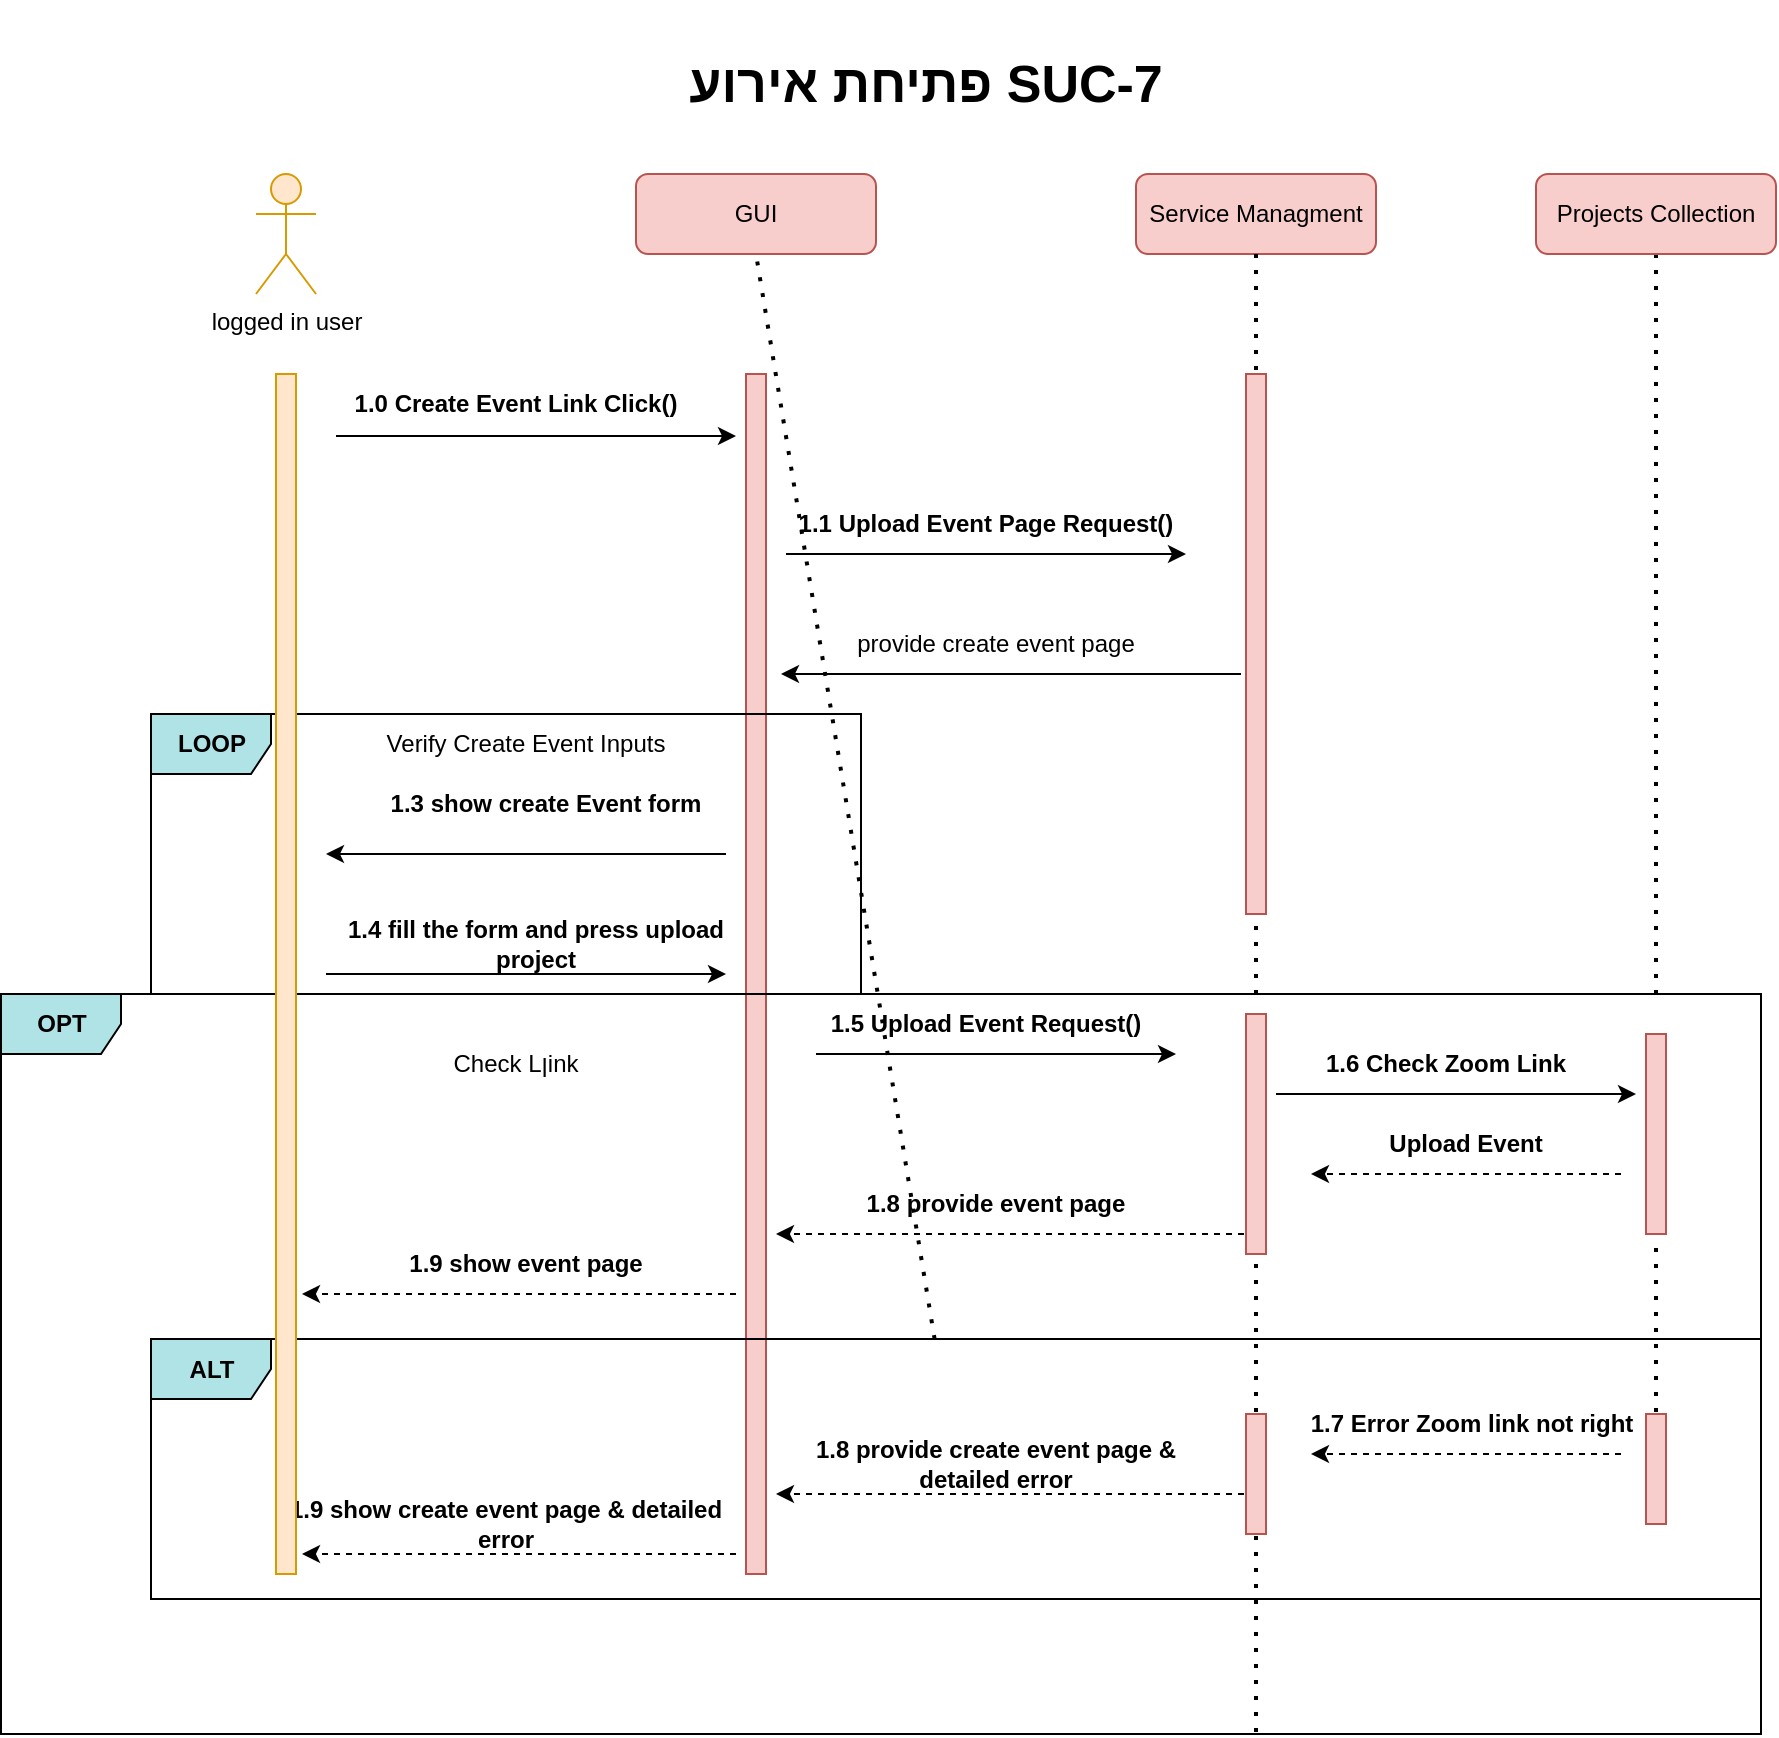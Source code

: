 <mxfile version="15.4.0" type="device"><diagram id="so9zBWJR320MwXkCjoFM" name="Page-1"><mxGraphModel dx="1554" dy="-2663" grid="1" gridSize="10" guides="1" tooltips="1" connect="1" arrows="1" fold="1" page="1" pageScale="1" pageWidth="827" pageHeight="1169" math="0" shadow="0"><root><mxCell id="0"/><mxCell id="1" parent="0"/><mxCell id="YJ3bHpok3ZU00xFH3Kx2-1" value="Service Managment" style="rounded=1;whiteSpace=wrap;html=1;fillColor=#f8cecc;strokeColor=#b85450;" vertex="1" parent="1"><mxGeometry x="230" y="4340" width="120" height="40" as="geometry"/></mxCell><mxCell id="YJ3bHpok3ZU00xFH3Kx2-2" value="logged in user" style="shape=umlActor;verticalLabelPosition=bottom;verticalAlign=top;html=1;outlineConnect=0;fillColor=#ffe6cc;strokeColor=#d79b00;" vertex="1" parent="1"><mxGeometry x="-210" y="4340" width="30" height="60" as="geometry"/></mxCell><mxCell id="YJ3bHpok3ZU00xFH3Kx2-3" value="&lt;p class=&quot;MsoNormal&quot; dir=&quot;RTL&quot;&gt;&lt;span lang=&quot;EN-GB&quot; dir=&quot;LTR&quot;&gt;SUC-7&lt;/span&gt;&lt;span dir=&quot;RTL&quot;&gt;&lt;/span&gt;&lt;span dir=&quot;RTL&quot;&gt;&lt;/span&gt;&lt;span lang=&quot;HE&quot; style=&quot;font-family: &amp;#34;david&amp;#34; , sans-serif&quot;&gt;&lt;span dir=&quot;RTL&quot;&gt;&lt;/span&gt;&lt;span dir=&quot;RTL&quot;&gt;&lt;/span&gt; פתיחת אירוע&lt;/span&gt;&lt;/p&gt;" style="text;html=1;strokeColor=none;fillColor=none;align=center;verticalAlign=middle;whiteSpace=wrap;rounded=0;fontStyle=1;fontSize=26;" vertex="1" parent="1"><mxGeometry x="-180" y="4270" width="610" height="50" as="geometry"/></mxCell><mxCell id="YJ3bHpok3ZU00xFH3Kx2-4" value="" style="endArrow=none;dashed=1;html=1;dashPattern=1 3;strokeWidth=2;rounded=0;fontSize=14;entryX=0.5;entryY=1;entryDx=0;entryDy=0;startArrow=none;" edge="1" parent="1" target="YJ3bHpok3ZU00xFH3Kx2-1"><mxGeometry width="50" height="50" relative="1" as="geometry"><mxPoint x="290" y="4750" as="sourcePoint"/><mxPoint x="340" y="4520" as="targetPoint"/></mxGeometry></mxCell><mxCell id="YJ3bHpok3ZU00xFH3Kx2-5" value="" style="endArrow=none;dashed=1;html=1;dashPattern=1 3;strokeWidth=2;rounded=0;fontSize=14;entryX=0.5;entryY=1;entryDx=0;entryDy=0;startArrow=none;" edge="1" parent="1"><mxGeometry width="50" height="50" relative="1" as="geometry"><mxPoint x="490" y="4750" as="sourcePoint"/><mxPoint x="490" y="4380" as="targetPoint"/></mxGeometry></mxCell><mxCell id="YJ3bHpok3ZU00xFH3Kx2-6" value="" style="html=1;points=[];perimeter=orthogonalPerimeter;fontSize=14;fillColor=#f8cecc;strokeColor=#b85450;perimeterSpacing=1;rounded=0;shadow=0;glass=0;sketch=0;" vertex="1" parent="1"><mxGeometry x="285" y="4440" width="10" height="270" as="geometry"/></mxCell><mxCell id="YJ3bHpok3ZU00xFH3Kx2-7" value="" style="endArrow=classic;html=1;rounded=0;fontSize=14;" edge="1" parent="1"><mxGeometry width="50" height="50" relative="1" as="geometry"><mxPoint x="-170.0" y="4471" as="sourcePoint"/><mxPoint x="30" y="4471" as="targetPoint"/></mxGeometry></mxCell><mxCell id="YJ3bHpok3ZU00xFH3Kx2-8" value="1.0 Create Event Link Click()" style="text;html=1;strokeColor=none;fillColor=none;align=center;verticalAlign=middle;whiteSpace=wrap;rounded=0;shadow=0;glass=0;sketch=0;fontSize=12;fontStyle=1" vertex="1" parent="1"><mxGeometry x="-170" y="4450" width="180" height="10" as="geometry"/></mxCell><mxCell id="YJ3bHpok3ZU00xFH3Kx2-9" value="" style="endArrow=classic;html=1;rounded=0;fontSize=14;" edge="1" parent="1"><mxGeometry width="50" height="50" relative="1" as="geometry"><mxPoint x="25" y="4680" as="sourcePoint"/><mxPoint x="-175.0" y="4680" as="targetPoint"/></mxGeometry></mxCell><mxCell id="YJ3bHpok3ZU00xFH3Kx2-10" value="&lt;font style=&quot;font-size: 12px&quot;&gt;&lt;b style=&quot;font-size: 12px&quot;&gt;1.3 show create Event form&lt;/b&gt;&lt;/font&gt;" style="text;html=1;strokeColor=none;fillColor=none;align=center;verticalAlign=middle;whiteSpace=wrap;rounded=0;shadow=0;glass=0;sketch=0;fontSize=12;" vertex="1" parent="1"><mxGeometry x="-165" y="4650" width="200" height="10" as="geometry"/></mxCell><mxCell id="YJ3bHpok3ZU00xFH3Kx2-11" value="" style="endArrow=classic;html=1;rounded=0;fontSize=14;exitX=0.983;exitY=0.038;exitDx=0;exitDy=0;exitPerimeter=0;" edge="1" parent="1"><mxGeometry width="50" height="50" relative="1" as="geometry"><mxPoint x="-175.004" y="4739.996" as="sourcePoint"/><mxPoint x="25" y="4740" as="targetPoint"/></mxGeometry></mxCell><mxCell id="YJ3bHpok3ZU00xFH3Kx2-12" value="&lt;font style=&quot;font-size: 12px&quot;&gt;&lt;b style=&quot;font-size: 12px&quot;&gt;1.4 fill the form and press upload project&lt;/b&gt;&lt;/font&gt;" style="text;html=1;strokeColor=none;fillColor=none;align=center;verticalAlign=middle;whiteSpace=wrap;rounded=0;shadow=0;glass=0;sketch=0;fontSize=12;" vertex="1" parent="1"><mxGeometry x="-185" y="4720" width="230" height="10" as="geometry"/></mxCell><mxCell id="YJ3bHpok3ZU00xFH3Kx2-13" value="Verify Create Event Inputs" style="text;html=1;strokeColor=none;fillColor=none;align=center;verticalAlign=middle;whiteSpace=wrap;rounded=0;shadow=0;glass=0;sketch=0;fontSize=12;" vertex="1" parent="1"><mxGeometry x="-175" y="4620" width="200" height="10" as="geometry"/></mxCell><mxCell id="YJ3bHpok3ZU00xFH3Kx2-14" value="" style="html=1;points=[];perimeter=orthogonalPerimeter;fontSize=14;fillColor=#f8cecc;strokeColor=#b85450;perimeterSpacing=1;rounded=0;shadow=0;glass=0;sketch=0;" vertex="1" parent="1"><mxGeometry x="485" y="4770" width="10" height="100" as="geometry"/></mxCell><mxCell id="YJ3bHpok3ZU00xFH3Kx2-15" value="" style="endArrow=none;dashed=1;html=1;dashPattern=1 3;strokeWidth=2;rounded=0;fontSize=14;entryX=0.5;entryY=1;entryDx=0;entryDy=0;startArrow=none;" edge="1" parent="1" source="YJ3bHpok3ZU00xFH3Kx2-35" target="YJ3bHpok3ZU00xFH3Kx2-14"><mxGeometry width="50" height="50" relative="1" as="geometry"><mxPoint x="490" y="5119" as="sourcePoint"/><mxPoint x="485" y="4479" as="targetPoint"/></mxGeometry></mxCell><mxCell id="YJ3bHpok3ZU00xFH3Kx2-16" value="GUI" style="rounded=1;whiteSpace=wrap;html=1;fillColor=#f8cecc;strokeColor=#b85450;" vertex="1" parent="1"><mxGeometry x="-20" y="4340" width="120" height="40" as="geometry"/></mxCell><mxCell id="YJ3bHpok3ZU00xFH3Kx2-17" value="" style="endArrow=classic;html=1;rounded=0;fontSize=14;exitX=0.983;exitY=0.038;exitDx=0;exitDy=0;exitPerimeter=0;" edge="1" parent="1"><mxGeometry width="50" height="50" relative="1" as="geometry"><mxPoint x="69.996" y="4779.996" as="sourcePoint"/><mxPoint x="250" y="4780" as="targetPoint"/></mxGeometry></mxCell><mxCell id="YJ3bHpok3ZU00xFH3Kx2-18" value="&lt;font style=&quot;font-size: 12px&quot;&gt;&lt;b style=&quot;font-size: 12px&quot;&gt;1.5 Upload Event Request()&lt;/b&gt;&lt;/font&gt;" style="text;html=1;strokeColor=none;fillColor=none;align=center;verticalAlign=middle;whiteSpace=wrap;rounded=0;shadow=0;glass=0;sketch=0;fontSize=12;" vertex="1" parent="1"><mxGeometry x="40" y="4760" width="230" height="10" as="geometry"/></mxCell><mxCell id="YJ3bHpok3ZU00xFH3Kx2-19" value="" style="endArrow=classic;html=1;rounded=0;fontSize=14;exitX=0.983;exitY=0.038;exitDx=0;exitDy=0;exitPerimeter=0;" edge="1" parent="1"><mxGeometry width="50" height="50" relative="1" as="geometry"><mxPoint x="299.996" y="4799.996" as="sourcePoint"/><mxPoint x="480" y="4800" as="targetPoint"/></mxGeometry></mxCell><mxCell id="YJ3bHpok3ZU00xFH3Kx2-20" value="&lt;font style=&quot;font-size: 12px&quot;&gt;&lt;b style=&quot;font-size: 12px&quot;&gt;1.6 Check Zoom Link&lt;/b&gt;&lt;/font&gt;" style="text;html=1;strokeColor=none;fillColor=none;align=center;verticalAlign=middle;whiteSpace=wrap;rounded=0;shadow=0;glass=0;sketch=0;fontSize=12;" vertex="1" parent="1"><mxGeometry x="270" y="4780" width="230" height="10" as="geometry"/></mxCell><mxCell id="YJ3bHpok3ZU00xFH3Kx2-21" value="&lt;font style=&quot;font-size: 12px&quot;&gt;&lt;b style=&quot;font-size: 12px&quot;&gt;Upload Event&lt;/b&gt;&lt;/font&gt;" style="text;html=1;strokeColor=none;fillColor=none;align=center;verticalAlign=middle;whiteSpace=wrap;rounded=0;shadow=0;glass=0;sketch=0;fontSize=12;" vertex="1" parent="1"><mxGeometry x="280" y="4820" width="230" height="10" as="geometry"/></mxCell><mxCell id="YJ3bHpok3ZU00xFH3Kx2-22" value="" style="endArrow=classic;html=1;rounded=0;fontSize=14;dashed=1;" edge="1" parent="1"><mxGeometry width="50" height="50" relative="1" as="geometry"><mxPoint x="472.5" y="4840" as="sourcePoint"/><mxPoint x="317.5" y="4840" as="targetPoint"/></mxGeometry></mxCell><mxCell id="YJ3bHpok3ZU00xFH3Kx2-23" value="" style="html=1;points=[];perimeter=orthogonalPerimeter;fontSize=14;fillColor=#f8cecc;strokeColor=#b85450;perimeterSpacing=1;rounded=0;shadow=0;glass=0;sketch=0;" vertex="1" parent="1"><mxGeometry x="285" y="4760" width="10" height="120" as="geometry"/></mxCell><mxCell id="YJ3bHpok3ZU00xFH3Kx2-24" value="" style="endArrow=none;dashed=1;html=1;dashPattern=1 3;strokeWidth=2;rounded=0;fontSize=14;entryX=0.5;entryY=1;entryDx=0;entryDy=0;startArrow=none;" edge="1" parent="1" source="YJ3bHpok3ZU00xFH3Kx2-36" target="YJ3bHpok3ZU00xFH3Kx2-23"><mxGeometry width="50" height="50" relative="1" as="geometry"><mxPoint x="290" y="5130" as="sourcePoint"/><mxPoint x="290" y="4370" as="targetPoint"/></mxGeometry></mxCell><mxCell id="YJ3bHpok3ZU00xFH3Kx2-25" value="" style="endArrow=classic;html=1;rounded=0;fontSize=14;dashed=1;" edge="1" parent="1" source="YJ3bHpok3ZU00xFH3Kx2-23"><mxGeometry width="50" height="50" relative="1" as="geometry"><mxPoint x="205" y="4870" as="sourcePoint"/><mxPoint x="50" y="4870" as="targetPoint"/></mxGeometry></mxCell><mxCell id="YJ3bHpok3ZU00xFH3Kx2-26" value="&lt;font style=&quot;font-size: 12px&quot;&gt;&lt;b style=&quot;font-size: 12px&quot;&gt;1.8 provide event page&lt;/b&gt;&lt;/font&gt;" style="text;html=1;strokeColor=none;fillColor=none;align=center;verticalAlign=middle;whiteSpace=wrap;rounded=0;shadow=0;glass=0;sketch=0;fontSize=12;" vertex="1" parent="1"><mxGeometry x="45" y="4850" width="230" height="10" as="geometry"/></mxCell><mxCell id="YJ3bHpok3ZU00xFH3Kx2-27" value="" style="endArrow=classic;html=1;rounded=0;fontSize=14;dashed=1;" edge="1" parent="1"><mxGeometry width="50" height="50" relative="1" as="geometry"><mxPoint x="30" y="4900" as="sourcePoint"/><mxPoint x="-187.0" y="4900" as="targetPoint"/></mxGeometry></mxCell><mxCell id="YJ3bHpok3ZU00xFH3Kx2-28" value="&lt;font style=&quot;font-size: 12px&quot;&gt;&lt;b style=&quot;font-size: 12px&quot;&gt;1.9 show event page&lt;/b&gt;&lt;/font&gt;" style="text;html=1;strokeColor=none;fillColor=none;align=center;verticalAlign=middle;whiteSpace=wrap;rounded=0;shadow=0;glass=0;sketch=0;fontSize=12;" vertex="1" parent="1"><mxGeometry x="-190" y="4880" width="230" height="10" as="geometry"/></mxCell><mxCell id="YJ3bHpok3ZU00xFH3Kx2-29" value="Check Lןink" style="text;html=1;strokeColor=none;fillColor=none;align=center;verticalAlign=middle;whiteSpace=wrap;rounded=0;shadow=0;glass=0;sketch=0;fontSize=12;" vertex="1" parent="1"><mxGeometry x="-180" y="4780" width="200" height="10" as="geometry"/></mxCell><mxCell id="YJ3bHpok3ZU00xFH3Kx2-30" value="" style="endArrow=classic;html=1;rounded=0;fontSize=14;dashed=1;" edge="1" parent="1"><mxGeometry width="50" height="50" relative="1" as="geometry"><mxPoint x="472.5" y="4980" as="sourcePoint"/><mxPoint x="317.5" y="4980" as="targetPoint"/></mxGeometry></mxCell><mxCell id="YJ3bHpok3ZU00xFH3Kx2-31" value="" style="endArrow=classic;html=1;rounded=0;fontSize=14;dashed=1;" edge="1" parent="1"><mxGeometry width="50" height="50" relative="1" as="geometry"><mxPoint x="284" y="5000" as="sourcePoint"/><mxPoint x="50" y="5000" as="targetPoint"/></mxGeometry></mxCell><mxCell id="YJ3bHpok3ZU00xFH3Kx2-32" value="&lt;font style=&quot;font-size: 12px&quot;&gt;&lt;b style=&quot;font-size: 12px&quot;&gt;1.8 provide create event page &amp;amp; detailed error&lt;/b&gt;&lt;/font&gt;" style="text;html=1;strokeColor=none;fillColor=none;align=center;verticalAlign=middle;whiteSpace=wrap;rounded=0;shadow=0;glass=0;sketch=0;fontSize=12;" vertex="1" parent="1"><mxGeometry x="45" y="4980" width="230" height="10" as="geometry"/></mxCell><mxCell id="YJ3bHpok3ZU00xFH3Kx2-33" value="" style="endArrow=classic;html=1;rounded=0;fontSize=14;dashed=1;" edge="1" parent="1"><mxGeometry width="50" height="50" relative="1" as="geometry"><mxPoint x="30" y="5030" as="sourcePoint"/><mxPoint x="-187.0" y="5030" as="targetPoint"/></mxGeometry></mxCell><mxCell id="YJ3bHpok3ZU00xFH3Kx2-34" value="&lt;font style=&quot;font-size: 12px&quot;&gt;&lt;b style=&quot;font-size: 12px&quot;&gt;1.9 show create event page &amp;amp; detailed error&lt;/b&gt;&lt;/font&gt;" style="text;html=1;strokeColor=none;fillColor=none;align=center;verticalAlign=middle;whiteSpace=wrap;rounded=0;shadow=0;glass=0;sketch=0;fontSize=12;" vertex="1" parent="1"><mxGeometry x="-200" y="5010" width="230" height="10" as="geometry"/></mxCell><mxCell id="YJ3bHpok3ZU00xFH3Kx2-35" value="" style="html=1;points=[];perimeter=orthogonalPerimeter;fontSize=14;fillColor=#f8cecc;strokeColor=#b85450;perimeterSpacing=1;rounded=0;shadow=0;glass=0;sketch=0;" vertex="1" parent="1"><mxGeometry x="485" y="4960" width="10" height="55" as="geometry"/></mxCell><mxCell id="YJ3bHpok3ZU00xFH3Kx2-36" value="" style="html=1;points=[];perimeter=orthogonalPerimeter;fontSize=14;fillColor=#f8cecc;strokeColor=#b85450;perimeterSpacing=1;rounded=0;shadow=0;glass=0;sketch=0;" vertex="1" parent="1"><mxGeometry x="285" y="4960" width="10" height="60" as="geometry"/></mxCell><mxCell id="YJ3bHpok3ZU00xFH3Kx2-37" value="" style="endArrow=none;dashed=1;html=1;dashPattern=1 3;strokeWidth=2;rounded=0;fontSize=14;entryX=0.5;entryY=1;entryDx=0;entryDy=0;startArrow=none;" edge="1" parent="1" target="YJ3bHpok3ZU00xFH3Kx2-36"><mxGeometry width="50" height="50" relative="1" as="geometry"><mxPoint x="290" y="5119" as="sourcePoint"/><mxPoint x="290" y="4881" as="targetPoint"/></mxGeometry></mxCell><mxCell id="YJ3bHpok3ZU00xFH3Kx2-38" value="" style="endArrow=classic;html=1;rounded=0;fontSize=14;" edge="1" parent="1"><mxGeometry width="50" height="50" relative="1" as="geometry"><mxPoint x="55" y="4530" as="sourcePoint"/><mxPoint x="255" y="4530" as="targetPoint"/></mxGeometry></mxCell><mxCell id="YJ3bHpok3ZU00xFH3Kx2-39" value="&lt;font style=&quot;font-size: 12px&quot;&gt;1.1 Upload Event Page Request()&lt;br&gt;&lt;/font&gt;" style="text;html=1;strokeColor=none;fillColor=none;align=center;verticalAlign=middle;whiteSpace=wrap;rounded=0;shadow=0;glass=0;sketch=0;fontSize=12;fontStyle=1" vertex="1" parent="1"><mxGeometry x="55" y="4510" width="200" height="10" as="geometry"/></mxCell><mxCell id="YJ3bHpok3ZU00xFH3Kx2-40" value="" style="endArrow=classic;html=1;rounded=0;fontSize=14;" edge="1" parent="1"><mxGeometry width="50" height="50" relative="1" as="geometry"><mxPoint x="282.5" y="4590" as="sourcePoint"/><mxPoint x="52.5" y="4590" as="targetPoint"/></mxGeometry></mxCell><mxCell id="YJ3bHpok3ZU00xFH3Kx2-41" value="provide create event page" style="text;html=1;strokeColor=none;fillColor=none;align=center;verticalAlign=middle;whiteSpace=wrap;rounded=0;shadow=0;glass=0;sketch=0;fontSize=12;" vertex="1" parent="1"><mxGeometry x="45" y="4570" width="230" height="10" as="geometry"/></mxCell><mxCell id="YJ3bHpok3ZU00xFH3Kx2-42" value="&lt;font style=&quot;font-size: 12px&quot;&gt;&lt;b style=&quot;font-size: 12px&quot;&gt;1.7 Error Zoom link not right&lt;/b&gt;&lt;/font&gt;" style="text;html=1;strokeColor=none;fillColor=none;align=center;verticalAlign=middle;whiteSpace=wrap;rounded=0;shadow=0;glass=0;sketch=0;fontSize=12;" vertex="1" parent="1"><mxGeometry x="282.5" y="4960" width="230" height="10" as="geometry"/></mxCell><mxCell id="YJ3bHpok3ZU00xFH3Kx2-49" value="" style="html=1;points=[];perimeter=orthogonalPerimeter;fontSize=14;fillColor=#f8cecc;strokeColor=#b85450;perimeterSpacing=1;rounded=0;shadow=0;glass=0;sketch=0;" vertex="1" parent="1"><mxGeometry x="35" y="4440" width="10" height="600" as="geometry"/></mxCell><mxCell id="YJ3bHpok3ZU00xFH3Kx2-50" value="" style="endArrow=none;dashed=1;html=1;dashPattern=1 3;strokeWidth=2;rounded=0;fontSize=14;startArrow=none;" edge="1" parent="1" source="YJ3bHpok3ZU00xFH3Kx2-53"><mxGeometry width="50" height="50" relative="1" as="geometry"><mxPoint x="40" y="5320" as="sourcePoint"/><mxPoint x="40" y="4380" as="targetPoint"/></mxGeometry></mxCell><mxCell id="YJ3bHpok3ZU00xFH3Kx2-51" value="&lt;b&gt;LOOP&lt;/b&gt;" style="shape=umlFrame;whiteSpace=wrap;html=1;rounded=0;shadow=0;glass=0;sketch=0;fontSize=12;strokeColor=#000000;fillColor=#b0e3e6;" vertex="1" parent="1"><mxGeometry x="-262.5" y="4610" width="355" height="140" as="geometry"/></mxCell><mxCell id="YJ3bHpok3ZU00xFH3Kx2-52" value="&lt;b&gt;OPT&lt;/b&gt;" style="shape=umlFrame;whiteSpace=wrap;html=1;rounded=0;shadow=0;glass=0;sketch=0;fontSize=12;strokeColor=#000000;fillColor=#b0e3e6;" vertex="1" parent="1"><mxGeometry x="-337.5" y="4750" width="880" height="370" as="geometry"/></mxCell><mxCell id="YJ3bHpok3ZU00xFH3Kx2-53" value="&lt;b&gt;ALT&lt;/b&gt;" style="shape=umlFrame;whiteSpace=wrap;html=1;rounded=0;shadow=0;glass=0;sketch=0;fontSize=12;strokeColor=#000000;fillColor=#b0e3e6;" vertex="1" parent="1"><mxGeometry x="-262.5" y="4922.5" width="805" height="130" as="geometry"/></mxCell><mxCell id="YJ3bHpok3ZU00xFH3Kx2-54" value="" style="html=1;points=[];perimeter=orthogonalPerimeter;fontSize=14;fillColor=#ffe6cc;strokeColor=#d79b00;perimeterSpacing=1;rounded=0;shadow=0;glass=0;sketch=0;" vertex="1" parent="1"><mxGeometry x="-200" y="4440" width="10" height="600" as="geometry"/></mxCell><mxCell id="YJ3bHpok3ZU00xFH3Kx2-55" value="Projects Collection" style="rounded=1;whiteSpace=wrap;html=1;fillColor=#f8cecc;strokeColor=#b85450;" vertex="1" parent="1"><mxGeometry x="430" y="4340" width="120" height="40" as="geometry"/></mxCell></root></mxGraphModel></diagram></mxfile>